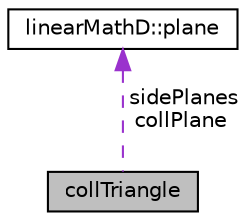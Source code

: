 digraph "collTriangle"
{
  edge [fontname="Helvetica",fontsize="10",labelfontname="Helvetica",labelfontsize="10"];
  node [fontname="Helvetica",fontsize="10",shape=record];
  Node1 [label="collTriangle",height=0.2,width=0.4,color="black", fillcolor="grey75", style="filled", fontcolor="black"];
  Node2 -> Node1 [dir="back",color="darkorchid3",fontsize="10",style="dashed",label=" sidePlanes\ncollPlane" ,fontname="Helvetica"];
  Node2 [label="linearMathD::plane",height=0.2,width=0.4,color="black", fillcolor="white", style="filled",URL="$classlinearMathD_1_1plane.html"];
}
